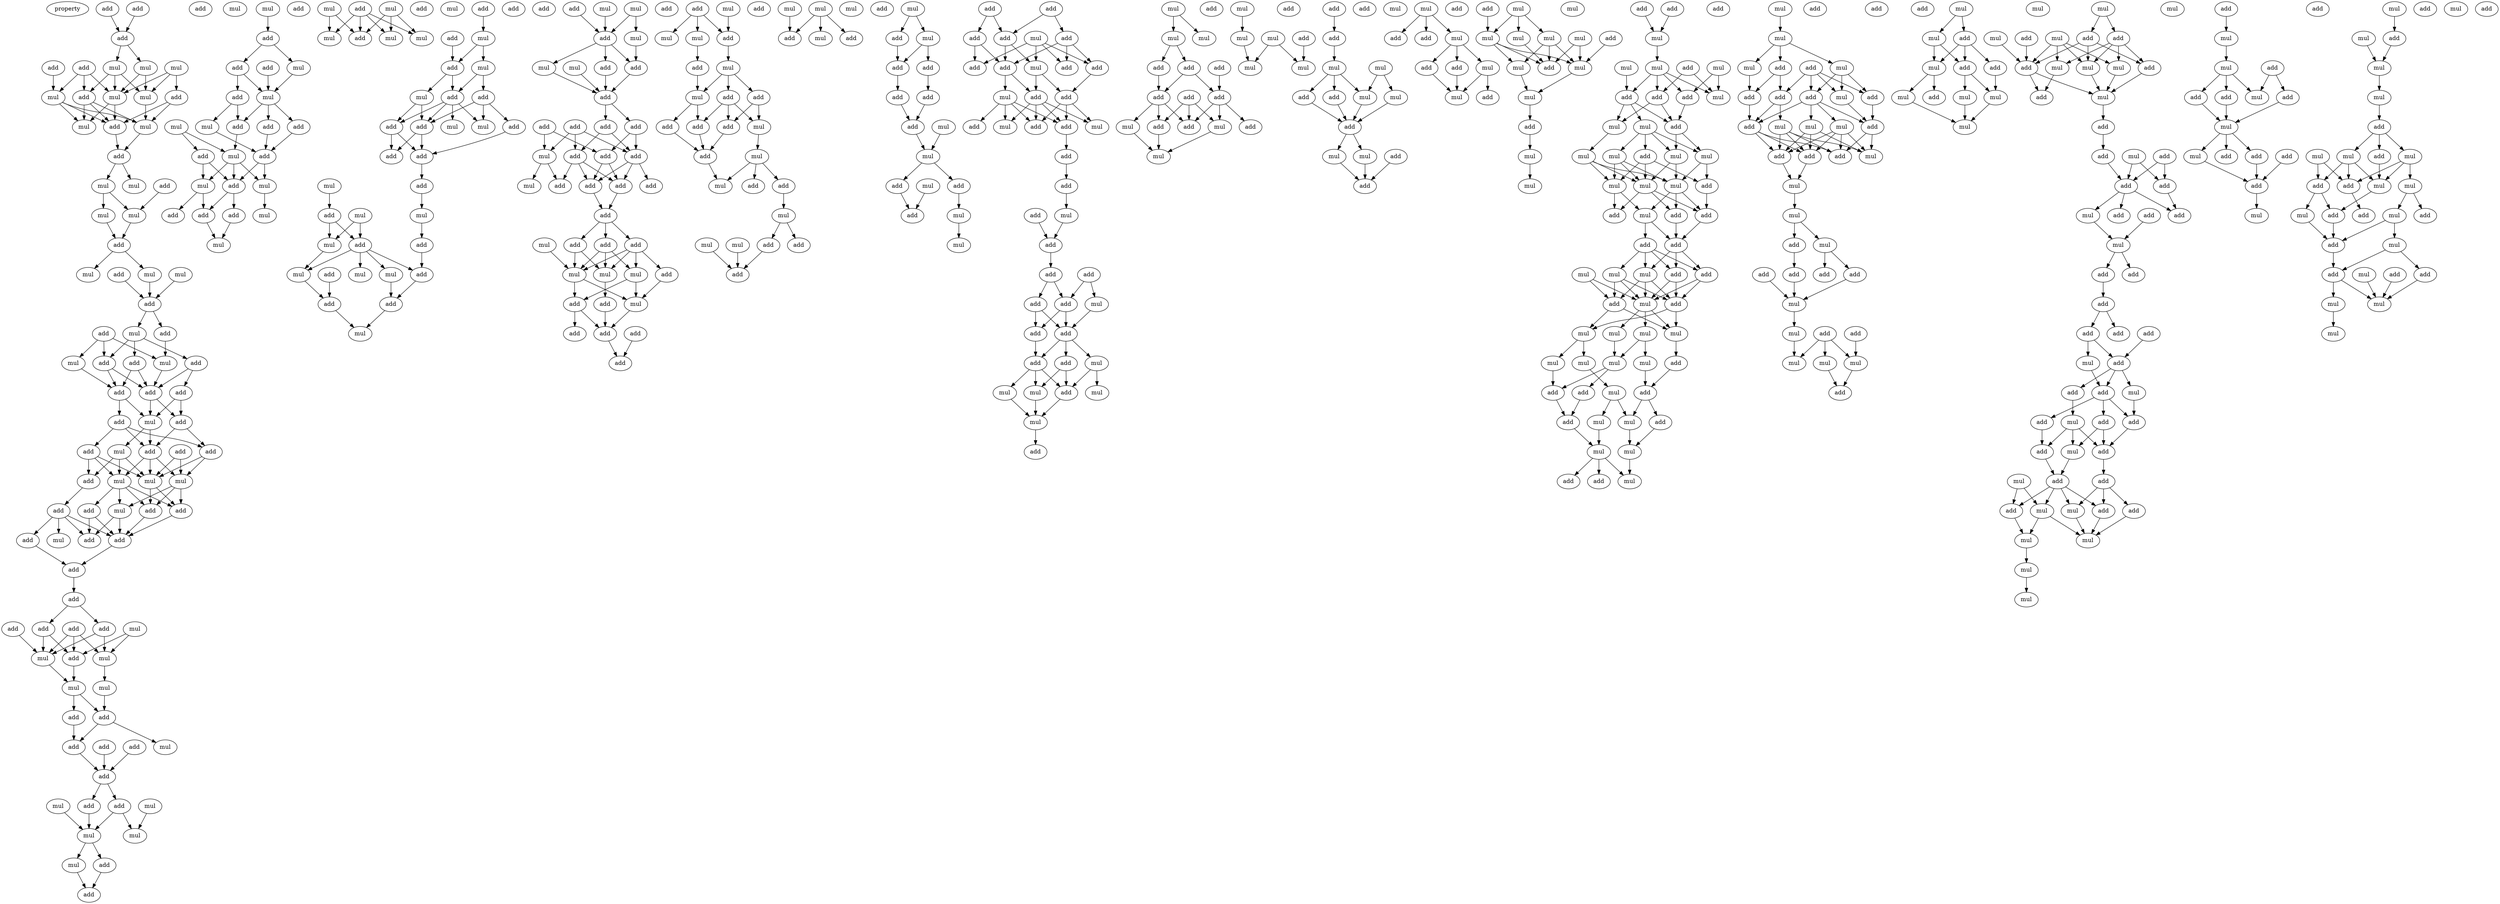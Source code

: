 digraph {
    node [fontcolor=black]
    property [mul=2,lf=1.3]
    0 [ label = add ];
    1 [ label = add ];
    2 [ label = add ];
    3 [ label = add ];
    4 [ label = mul ];
    5 [ label = mul ];
    6 [ label = mul ];
    7 [ label = add ];
    8 [ label = add ];
    9 [ label = mul ];
    10 [ label = add ];
    11 [ label = mul ];
    12 [ label = mul ];
    13 [ label = mul ];
    14 [ label = add ];
    15 [ label = mul ];
    16 [ label = add ];
    17 [ label = add ];
    18 [ label = mul ];
    19 [ label = mul ];
    20 [ label = mul ];
    21 [ label = mul ];
    22 [ label = add ];
    23 [ label = add ];
    24 [ label = mul ];
    25 [ label = add ];
    26 [ label = mul ];
    27 [ label = mul ];
    28 [ label = add ];
    29 [ label = mul ];
    30 [ label = add ];
    31 [ label = add ];
    32 [ label = add ];
    33 [ label = mul ];
    34 [ label = mul ];
    35 [ label = add ];
    36 [ label = add ];
    37 [ label = add ];
    38 [ label = add ];
    39 [ label = add ];
    40 [ label = add ];
    41 [ label = add ];
    42 [ label = mul ];
    43 [ label = add ];
    44 [ label = add ];
    45 [ label = add ];
    46 [ label = mul ];
    47 [ label = add ];
    48 [ label = add ];
    49 [ label = mul ];
    50 [ label = mul ];
    51 [ label = mul ];
    52 [ label = add ];
    53 [ label = add ];
    54 [ label = add ];
    55 [ label = mul ];
    56 [ label = add ];
    57 [ label = add ];
    58 [ label = mul ];
    59 [ label = add ];
    60 [ label = mul ];
    61 [ label = add ];
    62 [ label = add ];
    63 [ label = add ];
    64 [ label = add ];
    65 [ label = mul ];
    66 [ label = add ];
    67 [ label = add ];
    68 [ label = add ];
    69 [ label = mul ];
    70 [ label = add ];
    71 [ label = mul ];
    72 [ label = mul ];
    73 [ label = mul ];
    74 [ label = add ];
    75 [ label = add ];
    76 [ label = add ];
    77 [ label = add ];
    78 [ label = add ];
    79 [ label = mul ];
    80 [ label = add ];
    81 [ label = mul ];
    82 [ label = add ];
    83 [ label = mul ];
    84 [ label = add ];
    85 [ label = mul ];
    86 [ label = mul ];
    87 [ label = mul ];
    88 [ label = add ];
    89 [ label = mul ];
    90 [ label = add ];
    91 [ label = add ];
    92 [ label = mul ];
    93 [ label = add ];
    94 [ label = add ];
    95 [ label = add ];
    96 [ label = mul ];
    97 [ label = add ];
    98 [ label = mul ];
    99 [ label = add ];
    100 [ label = add ];
    101 [ label = mul ];
    102 [ label = mul ];
    103 [ label = add ];
    104 [ label = add ];
    105 [ label = mul ];
    106 [ label = add ];
    107 [ label = mul ];
    108 [ label = mul ];
    109 [ label = add ];
    110 [ label = add ];
    111 [ label = add ];
    112 [ label = add ];
    113 [ label = mul ];
    114 [ label = mul ];
    115 [ label = mul ];
    116 [ label = add ];
    117 [ label = add ];
    118 [ label = mul ];
    119 [ label = mul ];
    120 [ label = mul ];
    121 [ label = add ];
    122 [ label = mul ];
    123 [ label = add ];
    124 [ label = mul ];
    125 [ label = add ];
    126 [ label = add ];
    127 [ label = mul ];
    128 [ label = mul ];
    129 [ label = add ];
    130 [ label = add ];
    131 [ label = mul ];
    132 [ label = add ];
    133 [ label = add ];
    134 [ label = mul ];
    135 [ label = add ];
    136 [ label = add ];
    137 [ label = add ];
    138 [ label = mul ];
    139 [ label = add ];
    140 [ label = mul ];
    141 [ label = mul ];
    142 [ label = add ];
    143 [ label = add ];
    144 [ label = add ];
    145 [ label = mul ];
    146 [ label = mul ];
    147 [ label = add ];
    148 [ label = mul ];
    149 [ label = mul ];
    150 [ label = add ];
    151 [ label = add ];
    152 [ label = add ];
    153 [ label = mul ];
    154 [ label = add ];
    155 [ label = add ];
    156 [ label = mul ];
    157 [ label = mul ];
    158 [ label = add ];
    159 [ label = add ];
    160 [ label = mul ];
    161 [ label = mul ];
    162 [ label = mul ];
    163 [ label = add ];
    164 [ label = add ];
    165 [ label = add ];
    166 [ label = add ];
    167 [ label = add ];
    168 [ label = add ];
    169 [ label = add ];
    170 [ label = add ];
    171 [ label = mul ];
    172 [ label = add ];
    173 [ label = add ];
    174 [ label = mul ];
    175 [ label = add ];
    176 [ label = add ];
    177 [ label = add ];
    178 [ label = add ];
    179 [ label = add ];
    180 [ label = add ];
    181 [ label = add ];
    182 [ label = mul ];
    183 [ label = add ];
    184 [ label = mul ];
    185 [ label = mul ];
    186 [ label = mul ];
    187 [ label = add ];
    188 [ label = mul ];
    189 [ label = add ];
    190 [ label = add ];
    191 [ label = add ];
    192 [ label = add ];
    193 [ label = add ];
    194 [ label = add ];
    195 [ label = add ];
    196 [ label = add ];
    197 [ label = mul ];
    198 [ label = mul ];
    199 [ label = add ];
    200 [ label = mul ];
    201 [ label = add ];
    202 [ label = mul ];
    203 [ label = add ];
    204 [ label = mul ];
    205 [ label = add ];
    206 [ label = add ];
    207 [ label = add ];
    208 [ label = add ];
    209 [ label = mul ];
    210 [ label = mul ];
    211 [ label = add ];
    212 [ label = mul ];
    213 [ label = add ];
    214 [ label = add ];
    215 [ label = mul ];
    216 [ label = mul ];
    217 [ label = mul ];
    218 [ label = add ];
    219 [ label = add ];
    220 [ label = add ];
    221 [ label = add ];
    222 [ label = mul ];
    223 [ label = mul ];
    224 [ label = mul ];
    225 [ label = add ];
    226 [ label = add ];
    227 [ label = mul ];
    228 [ label = add ];
    229 [ label = mul ];
    230 [ label = mul ];
    231 [ label = add ];
    232 [ label = add ];
    233 [ label = add ];
    234 [ label = add ];
    235 [ label = add ];
    236 [ label = add ];
    237 [ label = mul ];
    238 [ label = mul ];
    239 [ label = add ];
    240 [ label = add ];
    241 [ label = mul ];
    242 [ label = add ];
    243 [ label = mul ];
    244 [ label = mul ];
    245 [ label = add ];
    246 [ label = add ];
    247 [ label = add ];
    248 [ label = mul ];
    249 [ label = add ];
    250 [ label = add ];
    251 [ label = add ];
    252 [ label = add ];
    253 [ label = add ];
    254 [ label = mul ];
    255 [ label = add ];
    256 [ label = add ];
    257 [ label = add ];
    258 [ label = mul ];
    259 [ label = mul ];
    260 [ label = mul ];
    261 [ label = add ];
    262 [ label = add ];
    263 [ label = add ];
    264 [ label = add ];
    265 [ label = add ];
    266 [ label = add ];
    267 [ label = mul ];
    268 [ label = add ];
    269 [ label = add ];
    270 [ label = add ];
    271 [ label = add ];
    272 [ label = mul ];
    273 [ label = add ];
    274 [ label = add ];
    275 [ label = add ];
    276 [ label = add ];
    277 [ label = add ];
    278 [ label = mul ];
    279 [ label = add ];
    280 [ label = mul ];
    281 [ label = mul ];
    282 [ label = mul ];
    283 [ label = mul ];
    284 [ label = mul ];
    285 [ label = add ];
    286 [ label = add ];
    287 [ label = mul ];
    288 [ label = mul ];
    289 [ label = add ];
    290 [ label = add ];
    291 [ label = add ];
    292 [ label = add ];
    293 [ label = add ];
    294 [ label = add ];
    295 [ label = add ];
    296 [ label = add ];
    297 [ label = mul ];
    298 [ label = mul ];
    299 [ label = add ];
    300 [ label = mul ];
    301 [ label = mul ];
    302 [ label = add ];
    303 [ label = mul ];
    304 [ label = mul ];
    305 [ label = add ];
    306 [ label = add ];
    307 [ label = mul ];
    308 [ label = add ];
    309 [ label = mul ];
    310 [ label = add ];
    311 [ label = mul ];
    312 [ label = mul ];
    313 [ label = mul ];
    314 [ label = mul ];
    315 [ label = add ];
    316 [ label = add ];
    317 [ label = mul ];
    318 [ label = add ];
    319 [ label = mul ];
    320 [ label = mul ];
    321 [ label = add ];
    322 [ label = add ];
    323 [ label = mul ];
    324 [ label = add ];
    325 [ label = add ];
    326 [ label = mul ];
    327 [ label = add ];
    328 [ label = mul ];
    329 [ label = add ];
    330 [ label = mul ];
    331 [ label = add ];
    332 [ label = add ];
    333 [ label = add ];
    334 [ label = mul ];
    335 [ label = add ];
    336 [ label = mul ];
    337 [ label = mul ];
    338 [ label = mul ];
    339 [ label = mul ];
    340 [ label = mul ];
    341 [ label = mul ];
    342 [ label = add ];
    343 [ label = mul ];
    344 [ label = add ];
    345 [ label = mul ];
    346 [ label = mul ];
    347 [ label = add ];
    348 [ label = add ];
    349 [ label = add ];
    350 [ label = mul ];
    351 [ label = mul ];
    352 [ label = mul ];
    353 [ label = mul ];
    354 [ label = add ];
    355 [ label = mul ];
    356 [ label = add ];
    357 [ label = mul ];
    358 [ label = add ];
    359 [ label = add ];
    360 [ label = mul ];
    361 [ label = mul ];
    362 [ label = add ];
    363 [ label = mul ];
    364 [ label = mul ];
    365 [ label = add ];
    366 [ label = mul ];
    367 [ label = mul ];
    368 [ label = mul ];
    369 [ label = add ];
    370 [ label = mul ];
    371 [ label = mul ];
    372 [ label = mul ];
    373 [ label = add ];
    374 [ label = add ];
    375 [ label = add ];
    376 [ label = add ];
    377 [ label = add ];
    378 [ label = add ];
    379 [ label = mul ];
    380 [ label = add ];
    381 [ label = mul ];
    382 [ label = mul ];
    383 [ label = add ];
    384 [ label = add ];
    385 [ label = mul ];
    386 [ label = mul ];
    387 [ label = mul ];
    388 [ label = mul ];
    389 [ label = mul ];
    390 [ label = mul ];
    391 [ label = mul ];
    392 [ label = mul ];
    393 [ label = mul ];
    394 [ label = add ];
    395 [ label = add ];
    396 [ label = add ];
    397 [ label = add ];
    398 [ label = mul ];
    399 [ label = mul ];
    400 [ label = mul ];
    401 [ label = add ];
    402 [ label = add ];
    403 [ label = mul ];
    404 [ label = mul ];
    405 [ label = add ];
    406 [ label = mul ];
    407 [ label = add ];
    408 [ label = mul ];
    409 [ label = mul ];
    410 [ label = add ];
    411 [ label = mul ];
    412 [ label = mul ];
    413 [ label = add ];
    414 [ label = add ];
    415 [ label = add ];
    416 [ label = mul ];
    417 [ label = add ];
    418 [ label = add ];
    419 [ label = add ];
    420 [ label = add ];
    421 [ label = add ];
    422 [ label = mul ];
    423 [ label = mul ];
    424 [ label = mul ];
    425 [ label = mul ];
    426 [ label = add ];
    427 [ label = add ];
    428 [ label = add ];
    429 [ label = mul ];
    430 [ label = mul ];
    431 [ label = add ];
    432 [ label = mul ];
    433 [ label = add ];
    434 [ label = add ];
    435 [ label = add ];
    436 [ label = add ];
    437 [ label = add ];
    438 [ label = mul ];
    439 [ label = add ];
    440 [ label = add ];
    441 [ label = mul ];
    442 [ label = mul ];
    443 [ label = mul ];
    444 [ label = mul ];
    445 [ label = add ];
    446 [ label = add ];
    447 [ label = mul ];
    448 [ label = mul ];
    449 [ label = mul ];
    450 [ label = add ];
    451 [ label = add ];
    452 [ label = add ];
    453 [ label = mul ];
    454 [ label = mul ];
    455 [ label = mul ];
    456 [ label = mul ];
    457 [ label = add ];
    458 [ label = mul ];
    459 [ label = mul ];
    460 [ label = add ];
    461 [ label = add ];
    462 [ label = mul ];
    463 [ label = mul ];
    464 [ label = add ];
    465 [ label = mul ];
    466 [ label = add ];
    467 [ label = add ];
    468 [ label = mul ];
    469 [ label = mul ];
    470 [ label = mul ];
    471 [ label = add ];
    472 [ label = add ];
    473 [ label = add ];
    474 [ label = add ];
    475 [ label = mul ];
    476 [ label = add ];
    477 [ label = add ];
    478 [ label = add ];
    479 [ label = add ];
    480 [ label = add ];
    481 [ label = mul ];
    482 [ label = mul ];
    483 [ label = mul ];
    484 [ label = add ];
    485 [ label = add ];
    486 [ label = add ];
    487 [ label = add ];
    488 [ label = add ];
    489 [ label = add ];
    490 [ label = add ];
    491 [ label = mul ];
    492 [ label = mul ];
    493 [ label = add ];
    494 [ label = add ];
    495 [ label = add ];
    496 [ label = add ];
    497 [ label = mul ];
    498 [ label = add ];
    499 [ label = add ];
    500 [ label = add ];
    501 [ label = mul ];
    502 [ label = mul ];
    503 [ label = add ];
    504 [ label = add ];
    505 [ label = mul ];
    506 [ label = add ];
    507 [ label = add ];
    508 [ label = mul ];
    509 [ label = add ];
    510 [ label = mul ];
    511 [ label = mul ];
    512 [ label = mul ];
    513 [ label = mul ];
    514 [ label = add ];
    515 [ label = mul ];
    516 [ label = mul ];
    517 [ label = add ];
    518 [ label = add ];
    519 [ label = add ];
    520 [ label = mul ];
    521 [ label = add ];
    522 [ label = mul ];
    523 [ label = mul ];
    524 [ label = add ];
    525 [ label = add ];
    526 [ label = add ];
    527 [ label = add ];
    528 [ label = add ];
    529 [ label = mul ];
    530 [ label = mul ];
    531 [ label = mul ];
    532 [ label = add ];
    533 [ label = add ];
    534 [ label = mul ];
    535 [ label = mul ];
    536 [ label = add ];
    537 [ label = mul ];
    538 [ label = mul ];
    539 [ label = mul ];
    540 [ label = mul ];
    541 [ label = add ];
    542 [ label = mul ];
    543 [ label = add ];
    544 [ label = add ];
    545 [ label = mul ];
    546 [ label = mul ];
    547 [ label = add ];
    548 [ label = add ];
    549 [ label = mul ];
    550 [ label = add ];
    551 [ label = add ];
    552 [ label = mul ];
    553 [ label = mul ];
    554 [ label = add ];
    555 [ label = add ];
    556 [ label = add ];
    557 [ label = mul ];
    558 [ label = mul ];
    559 [ label = add ];
    560 [ label = mul ];
    0 -> 2 [ name = 0 ];
    1 -> 2 [ name = 1 ];
    2 -> 4 [ name = 2 ];
    2 -> 5 [ name = 3 ];
    3 -> 9 [ name = 4 ];
    3 -> 10 [ name = 5 ];
    3 -> 11 [ name = 6 ];
    4 -> 9 [ name = 7 ];
    4 -> 10 [ name = 8 ];
    4 -> 12 [ name = 9 ];
    5 -> 9 [ name = 10 ];
    5 -> 12 [ name = 11 ];
    6 -> 8 [ name = 12 ];
    6 -> 9 [ name = 13 ];
    6 -> 12 [ name = 14 ];
    7 -> 11 [ name = 15 ];
    8 -> 14 [ name = 16 ];
    8 -> 15 [ name = 17 ];
    9 -> 13 [ name = 18 ];
    9 -> 14 [ name = 19 ];
    10 -> 13 [ name = 20 ];
    10 -> 14 [ name = 21 ];
    10 -> 15 [ name = 22 ];
    11 -> 13 [ name = 23 ];
    11 -> 14 [ name = 24 ];
    11 -> 15 [ name = 25 ];
    12 -> 15 [ name = 26 ];
    14 -> 16 [ name = 27 ];
    15 -> 16 [ name = 28 ];
    16 -> 18 [ name = 29 ];
    16 -> 19 [ name = 30 ];
    17 -> 21 [ name = 31 ];
    19 -> 20 [ name = 32 ];
    19 -> 21 [ name = 33 ];
    20 -> 22 [ name = 34 ];
    21 -> 22 [ name = 35 ];
    22 -> 24 [ name = 36 ];
    22 -> 26 [ name = 37 ];
    23 -> 28 [ name = 38 ];
    26 -> 28 [ name = 39 ];
    27 -> 28 [ name = 40 ];
    28 -> 29 [ name = 41 ];
    28 -> 31 [ name = 42 ];
    29 -> 32 [ name = 43 ];
    29 -> 35 [ name = 44 ];
    29 -> 36 [ name = 45 ];
    30 -> 33 [ name = 46 ];
    30 -> 34 [ name = 47 ];
    30 -> 35 [ name = 48 ];
    31 -> 33 [ name = 49 ];
    32 -> 37 [ name = 50 ];
    32 -> 39 [ name = 51 ];
    33 -> 39 [ name = 52 ];
    34 -> 37 [ name = 53 ];
    35 -> 37 [ name = 54 ];
    35 -> 39 [ name = 55 ];
    36 -> 38 [ name = 56 ];
    36 -> 39 [ name = 57 ];
    37 -> 41 [ name = 58 ];
    37 -> 42 [ name = 59 ];
    38 -> 40 [ name = 60 ];
    38 -> 42 [ name = 61 ];
    39 -> 40 [ name = 62 ];
    39 -> 42 [ name = 63 ];
    40 -> 43 [ name = 64 ];
    40 -> 44 [ name = 65 ];
    41 -> 43 [ name = 66 ];
    41 -> 44 [ name = 67 ];
    41 -> 47 [ name = 68 ];
    42 -> 43 [ name = 69 ];
    42 -> 46 [ name = 70 ];
    43 -> 49 [ name = 71 ];
    43 -> 50 [ name = 72 ];
    43 -> 51 [ name = 73 ];
    44 -> 50 [ name = 74 ];
    44 -> 51 [ name = 75 ];
    45 -> 50 [ name = 76 ];
    45 -> 51 [ name = 77 ];
    46 -> 48 [ name = 78 ];
    46 -> 49 [ name = 79 ];
    46 -> 50 [ name = 80 ];
    47 -> 48 [ name = 81 ];
    47 -> 49 [ name = 82 ];
    47 -> 50 [ name = 83 ];
    48 -> 52 [ name = 84 ];
    49 -> 53 [ name = 85 ];
    49 -> 54 [ name = 86 ];
    49 -> 55 [ name = 87 ];
    49 -> 56 [ name = 88 ];
    50 -> 53 [ name = 89 ];
    50 -> 56 [ name = 90 ];
    51 -> 53 [ name = 91 ];
    51 -> 55 [ name = 92 ];
    51 -> 56 [ name = 93 ];
    52 -> 57 [ name = 94 ];
    52 -> 58 [ name = 95 ];
    52 -> 59 [ name = 96 ];
    52 -> 61 [ name = 97 ];
    53 -> 59 [ name = 98 ];
    54 -> 57 [ name = 99 ];
    54 -> 59 [ name = 100 ];
    55 -> 57 [ name = 101 ];
    55 -> 59 [ name = 102 ];
    56 -> 59 [ name = 103 ];
    59 -> 62 [ name = 104 ];
    61 -> 62 [ name = 105 ];
    62 -> 63 [ name = 106 ];
    63 -> 67 [ name = 107 ];
    63 -> 68 [ name = 108 ];
    64 -> 69 [ name = 109 ];
    64 -> 70 [ name = 110 ];
    64 -> 71 [ name = 111 ];
    65 -> 70 [ name = 112 ];
    65 -> 71 [ name = 113 ];
    66 -> 69 [ name = 114 ];
    67 -> 69 [ name = 115 ];
    67 -> 70 [ name = 116 ];
    68 -> 69 [ name = 117 ];
    68 -> 71 [ name = 118 ];
    69 -> 73 [ name = 119 ];
    70 -> 73 [ name = 120 ];
    71 -> 72 [ name = 121 ];
    72 -> 75 [ name = 122 ];
    73 -> 74 [ name = 123 ];
    73 -> 75 [ name = 124 ];
    74 -> 76 [ name = 125 ];
    75 -> 76 [ name = 126 ];
    75 -> 79 [ name = 127 ];
    76 -> 80 [ name = 128 ];
    77 -> 80 [ name = 129 ];
    78 -> 80 [ name = 130 ];
    80 -> 82 [ name = 131 ];
    80 -> 84 [ name = 132 ];
    81 -> 86 [ name = 133 ];
    82 -> 86 [ name = 134 ];
    83 -> 85 [ name = 135 ];
    84 -> 85 [ name = 136 ];
    84 -> 86 [ name = 137 ];
    86 -> 87 [ name = 138 ];
    86 -> 88 [ name = 139 ];
    87 -> 90 [ name = 140 ];
    88 -> 90 [ name = 141 ];
    89 -> 91 [ name = 142 ];
    91 -> 92 [ name = 143 ];
    91 -> 93 [ name = 144 ];
    92 -> 96 [ name = 145 ];
    93 -> 95 [ name = 146 ];
    93 -> 96 [ name = 147 ];
    94 -> 96 [ name = 148 ];
    95 -> 98 [ name = 149 ];
    95 -> 99 [ name = 150 ];
    96 -> 97 [ name = 151 ];
    96 -> 99 [ name = 152 ];
    96 -> 100 [ name = 153 ];
    97 -> 103 [ name = 154 ];
    98 -> 103 [ name = 155 ];
    99 -> 102 [ name = 156 ];
    100 -> 103 [ name = 157 ];
    101 -> 102 [ name = 158 ];
    101 -> 104 [ name = 159 ];
    102 -> 105 [ name = 160 ];
    102 -> 106 [ name = 161 ];
    102 -> 107 [ name = 162 ];
    103 -> 105 [ name = 163 ];
    103 -> 106 [ name = 164 ];
    104 -> 106 [ name = 165 ];
    104 -> 107 [ name = 166 ];
    105 -> 108 [ name = 167 ];
    106 -> 110 [ name = 168 ];
    106 -> 111 [ name = 169 ];
    107 -> 109 [ name = 170 ];
    107 -> 111 [ name = 171 ];
    110 -> 113 [ name = 172 ];
    111 -> 113 [ name = 173 ];
    114 -> 117 [ name = 174 ];
    114 -> 119 [ name = 175 ];
    115 -> 117 [ name = 176 ];
    115 -> 118 [ name = 177 ];
    115 -> 120 [ name = 178 ];
    116 -> 117 [ name = 179 ];
    116 -> 118 [ name = 180 ];
    116 -> 119 [ name = 181 ];
    116 -> 120 [ name = 182 ];
    123 -> 124 [ name = 183 ];
    124 -> 126 [ name = 184 ];
    124 -> 127 [ name = 185 ];
    125 -> 126 [ name = 186 ];
    126 -> 128 [ name = 187 ];
    126 -> 129 [ name = 188 ];
    127 -> 129 [ name = 189 ];
    127 -> 130 [ name = 190 ];
    128 -> 132 [ name = 191 ];
    128 -> 133 [ name = 192 ];
    129 -> 131 [ name = 193 ];
    129 -> 132 [ name = 194 ];
    129 -> 133 [ name = 195 ];
    129 -> 134 [ name = 196 ];
    130 -> 131 [ name = 197 ];
    130 -> 133 [ name = 198 ];
    130 -> 135 [ name = 199 ];
    132 -> 136 [ name = 200 ];
    132 -> 137 [ name = 201 ];
    133 -> 136 [ name = 202 ];
    133 -> 137 [ name = 203 ];
    135 -> 137 [ name = 204 ];
    137 -> 139 [ name = 205 ];
    138 -> 142 [ name = 206 ];
    139 -> 140 [ name = 207 ];
    140 -> 143 [ name = 208 ];
    141 -> 144 [ name = 209 ];
    141 -> 145 [ name = 210 ];
    142 -> 144 [ name = 211 ];
    142 -> 145 [ name = 212 ];
    143 -> 147 [ name = 213 ];
    144 -> 146 [ name = 214 ];
    144 -> 147 [ name = 215 ];
    144 -> 148 [ name = 216 ];
    144 -> 149 [ name = 217 ];
    145 -> 149 [ name = 218 ];
    146 -> 151 [ name = 219 ];
    147 -> 151 [ name = 220 ];
    149 -> 152 [ name = 221 ];
    150 -> 152 [ name = 222 ];
    151 -> 153 [ name = 223 ];
    152 -> 153 [ name = 224 ];
    156 -> 159 [ name = 225 ];
    156 -> 160 [ name = 226 ];
    157 -> 159 [ name = 227 ];
    158 -> 159 [ name = 228 ];
    159 -> 161 [ name = 229 ];
    159 -> 163 [ name = 230 ];
    159 -> 164 [ name = 231 ];
    160 -> 164 [ name = 232 ];
    161 -> 165 [ name = 233 ];
    162 -> 165 [ name = 234 ];
    163 -> 165 [ name = 235 ];
    164 -> 165 [ name = 236 ];
    165 -> 166 [ name = 237 ];
    165 -> 167 [ name = 238 ];
    166 -> 170 [ name = 239 ];
    166 -> 172 [ name = 240 ];
    167 -> 172 [ name = 241 ];
    167 -> 173 [ name = 242 ];
    168 -> 171 [ name = 243 ];
    168 -> 172 [ name = 244 ];
    168 -> 173 [ name = 245 ];
    169 -> 170 [ name = 246 ];
    169 -> 171 [ name = 247 ];
    170 -> 176 [ name = 248 ];
    170 -> 177 [ name = 249 ];
    171 -> 174 [ name = 250 ];
    171 -> 175 [ name = 251 ];
    172 -> 176 [ name = 252 ];
    172 -> 177 [ name = 253 ];
    172 -> 178 [ name = 254 ];
    173 -> 175 [ name = 255 ];
    173 -> 176 [ name = 256 ];
    173 -> 177 [ name = 257 ];
    176 -> 179 [ name = 258 ];
    177 -> 179 [ name = 259 ];
    179 -> 180 [ name = 260 ];
    179 -> 181 [ name = 261 ];
    179 -> 183 [ name = 262 ];
    180 -> 185 [ name = 263 ];
    180 -> 186 [ name = 264 ];
    181 -> 184 [ name = 265 ];
    181 -> 185 [ name = 266 ];
    181 -> 186 [ name = 267 ];
    182 -> 185 [ name = 268 ];
    183 -> 184 [ name = 269 ];
    183 -> 185 [ name = 270 ];
    183 -> 186 [ name = 271 ];
    183 -> 187 [ name = 272 ];
    184 -> 188 [ name = 273 ];
    184 -> 189 [ name = 274 ];
    185 -> 188 [ name = 275 ];
    185 -> 189 [ name = 276 ];
    186 -> 190 [ name = 277 ];
    187 -> 188 [ name = 278 ];
    188 -> 193 [ name = 279 ];
    189 -> 191 [ name = 280 ];
    189 -> 193 [ name = 281 ];
    190 -> 193 [ name = 282 ];
    192 -> 194 [ name = 283 ];
    193 -> 194 [ name = 284 ];
    196 -> 198 [ name = 285 ];
    196 -> 199 [ name = 286 ];
    196 -> 200 [ name = 287 ];
    197 -> 199 [ name = 288 ];
    199 -> 202 [ name = 289 ];
    200 -> 201 [ name = 290 ];
    201 -> 204 [ name = 291 ];
    202 -> 203 [ name = 292 ];
    202 -> 204 [ name = 293 ];
    202 -> 205 [ name = 294 ];
    203 -> 207 [ name = 295 ];
    203 -> 208 [ name = 296 ];
    203 -> 209 [ name = 297 ];
    204 -> 206 [ name = 298 ];
    204 -> 208 [ name = 299 ];
    205 -> 207 [ name = 300 ];
    205 -> 209 [ name = 301 ];
    206 -> 211 [ name = 302 ];
    207 -> 211 [ name = 303 ];
    208 -> 211 [ name = 304 ];
    209 -> 210 [ name = 305 ];
    210 -> 212 [ name = 306 ];
    210 -> 213 [ name = 307 ];
    210 -> 214 [ name = 308 ];
    211 -> 212 [ name = 309 ];
    213 -> 215 [ name = 310 ];
    215 -> 218 [ name = 311 ];
    215 -> 220 [ name = 312 ];
    216 -> 221 [ name = 313 ];
    217 -> 221 [ name = 314 ];
    218 -> 221 [ name = 315 ];
    222 -> 226 [ name = 316 ];
    223 -> 224 [ name = 317 ];
    223 -> 225 [ name = 318 ];
    223 -> 226 [ name = 319 ];
    229 -> 230 [ name = 320 ];
    229 -> 231 [ name = 321 ];
    230 -> 232 [ name = 322 ];
    230 -> 233 [ name = 323 ];
    231 -> 232 [ name = 324 ];
    232 -> 234 [ name = 325 ];
    233 -> 235 [ name = 326 ];
    234 -> 236 [ name = 327 ];
    235 -> 236 [ name = 328 ];
    236 -> 238 [ name = 329 ];
    237 -> 238 [ name = 330 ];
    238 -> 239 [ name = 331 ];
    238 -> 240 [ name = 332 ];
    239 -> 242 [ name = 333 ];
    240 -> 243 [ name = 334 ];
    241 -> 242 [ name = 335 ];
    243 -> 244 [ name = 336 ];
    245 -> 249 [ name = 337 ];
    245 -> 250 [ name = 338 ];
    246 -> 247 [ name = 339 ];
    246 -> 249 [ name = 340 ];
    247 -> 251 [ name = 341 ];
    247 -> 252 [ name = 342 ];
    248 -> 251 [ name = 343 ];
    248 -> 253 [ name = 344 ];
    248 -> 254 [ name = 345 ];
    248 -> 255 [ name = 346 ];
    249 -> 252 [ name = 347 ];
    249 -> 254 [ name = 348 ];
    250 -> 252 [ name = 349 ];
    250 -> 253 [ name = 350 ];
    250 -> 255 [ name = 351 ];
    252 -> 256 [ name = 352 ];
    252 -> 258 [ name = 353 ];
    254 -> 256 [ name = 354 ];
    254 -> 257 [ name = 355 ];
    255 -> 257 [ name = 356 ];
    256 -> 259 [ name = 357 ];
    256 -> 260 [ name = 358 ];
    256 -> 262 [ name = 359 ];
    256 -> 263 [ name = 360 ];
    257 -> 259 [ name = 361 ];
    257 -> 262 [ name = 362 ];
    257 -> 263 [ name = 363 ];
    258 -> 260 [ name = 364 ];
    258 -> 261 [ name = 365 ];
    258 -> 262 [ name = 366 ];
    258 -> 263 [ name = 367 ];
    263 -> 264 [ name = 368 ];
    264 -> 265 [ name = 369 ];
    265 -> 267 [ name = 370 ];
    266 -> 268 [ name = 371 ];
    267 -> 268 [ name = 372 ];
    268 -> 269 [ name = 373 ];
    269 -> 271 [ name = 374 ];
    269 -> 273 [ name = 375 ];
    270 -> 272 [ name = 376 ];
    270 -> 273 [ name = 377 ];
    271 -> 274 [ name = 378 ];
    271 -> 275 [ name = 379 ];
    272 -> 275 [ name = 380 ];
    273 -> 274 [ name = 381 ];
    273 -> 275 [ name = 382 ];
    274 -> 277 [ name = 383 ];
    275 -> 276 [ name = 384 ];
    275 -> 277 [ name = 385 ];
    275 -> 278 [ name = 386 ];
    276 -> 279 [ name = 387 ];
    276 -> 280 [ name = 388 ];
    277 -> 279 [ name = 389 ];
    277 -> 280 [ name = 390 ];
    277 -> 281 [ name = 391 ];
    278 -> 279 [ name = 392 ];
    278 -> 282 [ name = 393 ];
    279 -> 283 [ name = 394 ];
    280 -> 283 [ name = 395 ];
    281 -> 283 [ name = 396 ];
    283 -> 285 [ name = 397 ];
    284 -> 287 [ name = 398 ];
    284 -> 288 [ name = 399 ];
    287 -> 289 [ name = 400 ];
    287 -> 291 [ name = 401 ];
    289 -> 293 [ name = 402 ];
    289 -> 294 [ name = 403 ];
    290 -> 294 [ name = 404 ];
    291 -> 293 [ name = 405 ];
    292 -> 296 [ name = 406 ];
    292 -> 297 [ name = 407 ];
    292 -> 299 [ name = 408 ];
    293 -> 296 [ name = 409 ];
    293 -> 298 [ name = 410 ];
    293 -> 299 [ name = 411 ];
    294 -> 295 [ name = 412 ];
    294 -> 296 [ name = 413 ];
    294 -> 297 [ name = 414 ];
    297 -> 300 [ name = 415 ];
    298 -> 300 [ name = 416 ];
    299 -> 300 [ name = 417 ];
    301 -> 303 [ name = 418 ];
    302 -> 307 [ name = 419 ];
    303 -> 309 [ name = 420 ];
    304 -> 307 [ name = 421 ];
    304 -> 309 [ name = 422 ];
    306 -> 310 [ name = 423 ];
    310 -> 311 [ name = 424 ];
    311 -> 314 [ name = 425 ];
    311 -> 315 [ name = 426 ];
    311 -> 316 [ name = 427 ];
    312 -> 313 [ name = 428 ];
    312 -> 314 [ name = 429 ];
    313 -> 318 [ name = 430 ];
    314 -> 318 [ name = 431 ];
    315 -> 318 [ name = 432 ];
    316 -> 318 [ name = 433 ];
    318 -> 319 [ name = 434 ];
    318 -> 320 [ name = 435 ];
    319 -> 322 [ name = 436 ];
    320 -> 322 [ name = 437 ];
    321 -> 322 [ name = 438 ];
    323 -> 324 [ name = 439 ];
    323 -> 325 [ name = 440 ];
    323 -> 326 [ name = 441 ];
    326 -> 327 [ name = 442 ];
    326 -> 328 [ name = 443 ];
    326 -> 329 [ name = 444 ];
    327 -> 330 [ name = 445 ];
    328 -> 330 [ name = 446 ];
    328 -> 331 [ name = 447 ];
    329 -> 330 [ name = 448 ];
    333 -> 339 [ name = 449 ];
    334 -> 337 [ name = 450 ];
    334 -> 338 [ name = 451 ];
    334 -> 339 [ name = 452 ];
    335 -> 340 [ name = 453 ];
    336 -> 340 [ name = 454 ];
    336 -> 342 [ name = 455 ];
    337 -> 340 [ name = 456 ];
    337 -> 341 [ name = 457 ];
    337 -> 342 [ name = 458 ];
    338 -> 342 [ name = 459 ];
    339 -> 340 [ name = 460 ];
    339 -> 341 [ name = 461 ];
    339 -> 342 [ name = 462 ];
    340 -> 343 [ name = 463 ];
    341 -> 343 [ name = 464 ];
    343 -> 344 [ name = 465 ];
    344 -> 345 [ name = 466 ];
    345 -> 350 [ name = 467 ];
    347 -> 351 [ name = 468 ];
    348 -> 351 [ name = 469 ];
    351 -> 355 [ name = 470 ];
    352 -> 357 [ name = 471 ];
    352 -> 359 [ name = 472 ];
    353 -> 356 [ name = 473 ];
    354 -> 357 [ name = 474 ];
    354 -> 358 [ name = 475 ];
    355 -> 356 [ name = 476 ];
    355 -> 357 [ name = 477 ];
    355 -> 358 [ name = 478 ];
    355 -> 359 [ name = 479 ];
    356 -> 360 [ name = 480 ];
    356 -> 361 [ name = 481 ];
    356 -> 362 [ name = 482 ];
    358 -> 361 [ name = 483 ];
    358 -> 362 [ name = 484 ];
    359 -> 362 [ name = 485 ];
    360 -> 363 [ name = 486 ];
    360 -> 364 [ name = 487 ];
    360 -> 365 [ name = 488 ];
    360 -> 367 [ name = 489 ];
    361 -> 366 [ name = 490 ];
    362 -> 364 [ name = 491 ];
    362 -> 367 [ name = 492 ];
    363 -> 368 [ name = 493 ];
    363 -> 370 [ name = 494 ];
    363 -> 371 [ name = 495 ];
    364 -> 370 [ name = 496 ];
    364 -> 371 [ name = 497 ];
    365 -> 368 [ name = 498 ];
    365 -> 369 [ name = 499 ];
    365 -> 370 [ name = 500 ];
    366 -> 368 [ name = 501 ];
    366 -> 370 [ name = 502 ];
    366 -> 371 [ name = 503 ];
    367 -> 369 [ name = 504 ];
    367 -> 371 [ name = 505 ];
    368 -> 372 [ name = 506 ];
    368 -> 373 [ name = 507 ];
    369 -> 375 [ name = 508 ];
    370 -> 373 [ name = 509 ];
    370 -> 374 [ name = 510 ];
    370 -> 375 [ name = 511 ];
    371 -> 372 [ name = 512 ];
    371 -> 374 [ name = 513 ];
    371 -> 375 [ name = 514 ];
    372 -> 376 [ name = 515 ];
    372 -> 377 [ name = 516 ];
    374 -> 376 [ name = 517 ];
    375 -> 376 [ name = 518 ];
    376 -> 378 [ name = 519 ];
    376 -> 380 [ name = 520 ];
    376 -> 381 [ name = 521 ];
    377 -> 378 [ name = 522 ];
    377 -> 379 [ name = 523 ];
    377 -> 380 [ name = 524 ];
    377 -> 381 [ name = 525 ];
    378 -> 384 [ name = 526 ];
    378 -> 385 [ name = 527 ];
    379 -> 383 [ name = 528 ];
    379 -> 384 [ name = 529 ];
    379 -> 385 [ name = 530 ];
    380 -> 384 [ name = 531 ];
    380 -> 385 [ name = 532 ];
    381 -> 383 [ name = 533 ];
    381 -> 384 [ name = 534 ];
    381 -> 385 [ name = 535 ];
    382 -> 383 [ name = 536 ];
    382 -> 385 [ name = 537 ];
    383 -> 386 [ name = 538 ];
    383 -> 387 [ name = 539 ];
    384 -> 386 [ name = 540 ];
    384 -> 387 [ name = 541 ];
    385 -> 387 [ name = 542 ];
    385 -> 388 [ name = 543 ];
    385 -> 389 [ name = 544 ];
    386 -> 392 [ name = 545 ];
    386 -> 393 [ name = 546 ];
    387 -> 394 [ name = 547 ];
    388 -> 390 [ name = 548 ];
    389 -> 390 [ name = 549 ];
    389 -> 391 [ name = 550 ];
    390 -> 396 [ name = 551 ];
    390 -> 397 [ name = 552 ];
    391 -> 395 [ name = 553 ];
    392 -> 398 [ name = 554 ];
    393 -> 397 [ name = 555 ];
    394 -> 395 [ name = 556 ];
    395 -> 400 [ name = 557 ];
    395 -> 402 [ name = 558 ];
    396 -> 401 [ name = 559 ];
    397 -> 401 [ name = 560 ];
    398 -> 399 [ name = 561 ];
    398 -> 400 [ name = 562 ];
    399 -> 403 [ name = 563 ];
    400 -> 404 [ name = 564 ];
    401 -> 403 [ name = 565 ];
    402 -> 404 [ name = 566 ];
    403 -> 405 [ name = 567 ];
    403 -> 406 [ name = 568 ];
    403 -> 407 [ name = 569 ];
    404 -> 406 [ name = 570 ];
    408 -> 409 [ name = 571 ];
    409 -> 410 [ name = 572 ];
    409 -> 411 [ name = 573 ];
    409 -> 412 [ name = 574 ];
    410 -> 417 [ name = 575 ];
    410 -> 418 [ name = 576 ];
    411 -> 415 [ name = 577 ];
    411 -> 416 [ name = 578 ];
    411 -> 419 [ name = 579 ];
    412 -> 417 [ name = 580 ];
    414 -> 415 [ name = 581 ];
    414 -> 416 [ name = 582 ];
    414 -> 418 [ name = 583 ];
    414 -> 419 [ name = 584 ];
    415 -> 420 [ name = 585 ];
    415 -> 421 [ name = 586 ];
    415 -> 422 [ name = 587 ];
    415 -> 423 [ name = 588 ];
    416 -> 421 [ name = 589 ];
    417 -> 420 [ name = 590 ];
    418 -> 420 [ name = 591 ];
    418 -> 424 [ name = 592 ];
    419 -> 421 [ name = 593 ];
    420 -> 426 [ name = 594 ];
    420 -> 427 [ name = 595 ];
    420 -> 428 [ name = 596 ];
    421 -> 425 [ name = 597 ];
    421 -> 427 [ name = 598 ];
    422 -> 425 [ name = 599 ];
    422 -> 426 [ name = 600 ];
    422 -> 427 [ name = 601 ];
    422 -> 428 [ name = 602 ];
    423 -> 425 [ name = 603 ];
    423 -> 426 [ name = 604 ];
    423 -> 428 [ name = 605 ];
    424 -> 425 [ name = 606 ];
    424 -> 426 [ name = 607 ];
    424 -> 427 [ name = 608 ];
    424 -> 428 [ name = 609 ];
    426 -> 429 [ name = 610 ];
    428 -> 429 [ name = 611 ];
    429 -> 430 [ name = 612 ];
    430 -> 431 [ name = 613 ];
    430 -> 432 [ name = 614 ];
    431 -> 436 [ name = 615 ];
    432 -> 433 [ name = 616 ];
    432 -> 437 [ name = 617 ];
    435 -> 438 [ name = 618 ];
    436 -> 438 [ name = 619 ];
    437 -> 438 [ name = 620 ];
    438 -> 441 [ name = 621 ];
    439 -> 442 [ name = 622 ];
    439 -> 443 [ name = 623 ];
    439 -> 444 [ name = 624 ];
    440 -> 444 [ name = 625 ];
    441 -> 443 [ name = 626 ];
    442 -> 446 [ name = 627 ];
    444 -> 446 [ name = 628 ];
    447 -> 449 [ name = 629 ];
    447 -> 450 [ name = 630 ];
    449 -> 451 [ name = 631 ];
    449 -> 453 [ name = 632 ];
    450 -> 451 [ name = 633 ];
    450 -> 452 [ name = 634 ];
    450 -> 453 [ name = 635 ];
    451 -> 454 [ name = 636 ];
    451 -> 456 [ name = 637 ];
    452 -> 454 [ name = 638 ];
    453 -> 455 [ name = 639 ];
    453 -> 457 [ name = 640 ];
    454 -> 458 [ name = 641 ];
    455 -> 458 [ name = 642 ];
    456 -> 458 [ name = 643 ];
    459 -> 460 [ name = 644 ];
    459 -> 464 [ name = 645 ];
    460 -> 466 [ name = 646 ];
    460 -> 467 [ name = 647 ];
    460 -> 469 [ name = 648 ];
    461 -> 466 [ name = 649 ];
    462 -> 466 [ name = 650 ];
    463 -> 465 [ name = 651 ];
    463 -> 466 [ name = 652 ];
    463 -> 468 [ name = 653 ];
    463 -> 469 [ name = 654 ];
    464 -> 465 [ name = 655 ];
    464 -> 467 [ name = 656 ];
    464 -> 468 [ name = 657 ];
    464 -> 469 [ name = 658 ];
    465 -> 470 [ name = 659 ];
    466 -> 470 [ name = 660 ];
    466 -> 471 [ name = 661 ];
    467 -> 470 [ name = 662 ];
    468 -> 471 [ name = 663 ];
    469 -> 470 [ name = 664 ];
    470 -> 472 [ name = 665 ];
    472 -> 473 [ name = 666 ];
    473 -> 477 [ name = 667 ];
    474 -> 476 [ name = 668 ];
    474 -> 477 [ name = 669 ];
    475 -> 476 [ name = 670 ];
    475 -> 477 [ name = 671 ];
    476 -> 480 [ name = 672 ];
    477 -> 479 [ name = 673 ];
    477 -> 480 [ name = 674 ];
    477 -> 482 [ name = 675 ];
    478 -> 483 [ name = 676 ];
    482 -> 483 [ name = 677 ];
    483 -> 484 [ name = 678 ];
    483 -> 485 [ name = 679 ];
    484 -> 486 [ name = 680 ];
    486 -> 487 [ name = 681 ];
    486 -> 489 [ name = 682 ];
    488 -> 490 [ name = 683 ];
    489 -> 490 [ name = 684 ];
    489 -> 491 [ name = 685 ];
    490 -> 492 [ name = 686 ];
    490 -> 493 [ name = 687 ];
    490 -> 494 [ name = 688 ];
    491 -> 494 [ name = 689 ];
    492 -> 496 [ name = 690 ];
    493 -> 497 [ name = 691 ];
    494 -> 495 [ name = 692 ];
    494 -> 496 [ name = 693 ];
    494 -> 498 [ name = 694 ];
    495 -> 500 [ name = 695 ];
    496 -> 499 [ name = 696 ];
    497 -> 499 [ name = 697 ];
    497 -> 500 [ name = 698 ];
    497 -> 501 [ name = 699 ];
    498 -> 499 [ name = 700 ];
    498 -> 501 [ name = 701 ];
    499 -> 504 [ name = 702 ];
    500 -> 503 [ name = 703 ];
    501 -> 503 [ name = 704 ];
    502 -> 505 [ name = 705 ];
    502 -> 506 [ name = 706 ];
    503 -> 505 [ name = 707 ];
    503 -> 506 [ name = 708 ];
    503 -> 507 [ name = 709 ];
    503 -> 508 [ name = 710 ];
    504 -> 507 [ name = 711 ];
    504 -> 508 [ name = 712 ];
    504 -> 509 [ name = 713 ];
    505 -> 510 [ name = 714 ];
    505 -> 511 [ name = 715 ];
    506 -> 511 [ name = 716 ];
    507 -> 510 [ name = 717 ];
    508 -> 510 [ name = 718 ];
    509 -> 510 [ name = 719 ];
    511 -> 512 [ name = 720 ];
    512 -> 513 [ name = 721 ];
    514 -> 515 [ name = 722 ];
    515 -> 516 [ name = 723 ];
    516 -> 518 [ name = 724 ];
    516 -> 520 [ name = 725 ];
    516 -> 521 [ name = 726 ];
    517 -> 519 [ name = 727 ];
    517 -> 520 [ name = 728 ];
    518 -> 522 [ name = 729 ];
    519 -> 522 [ name = 730 ];
    521 -> 522 [ name = 731 ];
    522 -> 523 [ name = 732 ];
    522 -> 524 [ name = 733 ];
    522 -> 526 [ name = 734 ];
    523 -> 528 [ name = 735 ];
    525 -> 528 [ name = 736 ];
    526 -> 528 [ name = 737 ];
    528 -> 529 [ name = 738 ];
    530 -> 533 [ name = 739 ];
    531 -> 534 [ name = 740 ];
    533 -> 534 [ name = 741 ];
    534 -> 535 [ name = 742 ];
    535 -> 536 [ name = 743 ];
    536 -> 538 [ name = 744 ];
    536 -> 540 [ name = 745 ];
    536 -> 541 [ name = 746 ];
    538 -> 543 [ name = 747 ];
    538 -> 544 [ name = 748 ];
    538 -> 545 [ name = 749 ];
    539 -> 543 [ name = 750 ];
    539 -> 544 [ name = 751 ];
    540 -> 542 [ name = 752 ];
    540 -> 543 [ name = 753 ];
    540 -> 545 [ name = 754 ];
    541 -> 545 [ name = 755 ];
    542 -> 546 [ name = 756 ];
    542 -> 550 [ name = 757 ];
    543 -> 547 [ name = 758 ];
    544 -> 548 [ name = 759 ];
    544 -> 549 [ name = 760 ];
    545 -> 548 [ name = 761 ];
    546 -> 551 [ name = 762 ];
    546 -> 552 [ name = 763 ];
    548 -> 551 [ name = 764 ];
    549 -> 551 [ name = 765 ];
    551 -> 555 [ name = 766 ];
    552 -> 555 [ name = 767 ];
    552 -> 556 [ name = 768 ];
    553 -> 557 [ name = 769 ];
    554 -> 557 [ name = 770 ];
    555 -> 557 [ name = 771 ];
    555 -> 558 [ name = 772 ];
    556 -> 557 [ name = 773 ];
    558 -> 560 [ name = 774 ];
}
